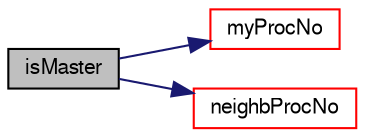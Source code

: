 digraph "isMaster"
{
  bgcolor="transparent";
  edge [fontname="FreeSans",fontsize="10",labelfontname="FreeSans",labelfontsize="10"];
  node [fontname="FreeSans",fontsize="10",shape=record];
  rankdir="LR";
  Node208 [label="isMaster",height=0.2,width=0.4,color="black", fillcolor="grey75", style="filled", fontcolor="black"];
  Node208 -> Node209 [color="midnightblue",fontsize="10",style="solid",fontname="FreeSans"];
  Node209 [label="myProcNo",height=0.2,width=0.4,color="red",URL="$a27294.html#a0571accf3382ea80a31c29c8c9d8c88a",tooltip="Return processor number. "];
  Node208 -> Node211 [color="midnightblue",fontsize="10",style="solid",fontname="FreeSans"];
  Node211 [label="neighbProcNo",height=0.2,width=0.4,color="red",URL="$a27294.html#a4d1aa3e127a8e181c7927147575928d3",tooltip="Return neigbour processor number. "];
}
